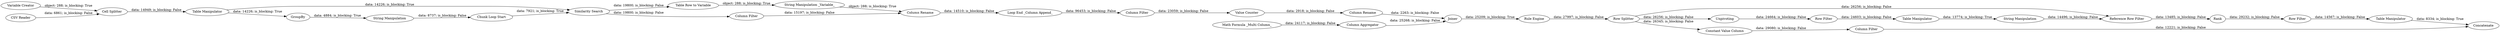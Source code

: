 digraph {
	"-4520887565806935449_31" [label=Unpivoting]
	"-4520887565806935449_42" [label="Table Manipulator"]
	"2953063490058715557_24" [label="Math Formula _Multi Column_"]
	"-4520887565806935449_32" [label="Table Manipulator"]
	"2953063490058715557_8" [label="Value Counter"]
	"-4520887565806935449_43" [label=Concatenate]
	"-4520887565806935449_28" [label="Row Splitter"]
	"-2065126637488062638_18" [label="Table Row to Variable"]
	"-4520887565806935449_38" [label="Row Filter"]
	"-2065126637488062638_17" [label="Loop End _Column Append_"]
	"-2065126637488062638_22" [label="Column Filter"]
	"-3170803665418182281_34" [label="Variable Creator"]
	"-2065126637488062638_4" [label="Table Manipulator"]
	"2953063490058715557_9" [label=Joiner]
	"2953063490058715557_23" [label="Column Rename"]
	"-2065126637488062638_5" [label="Similarity Search"]
	"-4520887565806935449_37" [label=Rank]
	"-4520887565806935449_40" [label="Constant Value Column"]
	"-2065126637488062638_21" [label="Column Rename"]
	"-4520887565806935449_36" [label="Reference Row Filter"]
	"-2065126637488062638_2" [label="Cell Splitter"]
	"-2065126637488062638_11" [label=GroupBy]
	"-4520887565806935449_35" [label="String Manipulation"]
	"-4520887565806935449_41" [label="Column Filter"]
	"-4520887565806935449_33" [label="Row Filter"]
	"-2065126637488062638_14" [label="Chunk Loop Start"]
	"-3170803665418182281_1" [label="CSV Reader"]
	"-2065126637488062638_20" [label="Column Filter"]
	"2953063490058715557_26" [label="Rule Engine"]
	"2953063490058715557_25" [label="Column Aggregator"]
	"-2065126637488062638_19" [label="String Manipulation _Variable_"]
	"-2065126637488062638_15" [label="String Manipulation"]
	"-2065126637488062638_5" -> "-2065126637488062638_20" [label="data: 19800; is_blocking: False"]
	"-2065126637488062638_20" -> "-2065126637488062638_21" [label="data: 15197; is_blocking: False"]
	"-4520887565806935449_31" -> "-4520887565806935449_33" [label="data: 24664; is_blocking: False"]
	"2953063490058715557_9" -> "2953063490058715557_26" [label="data: 25209; is_blocking: True"]
	"-4520887565806935449_36" -> "-4520887565806935449_37" [label="data: 13485; is_blocking: False"]
	"-2065126637488062638_22" -> "2953063490058715557_8" [label="data: 23059; is_blocking: False"]
	"-4520887565806935449_28" -> "-4520887565806935449_36" [label="data: 26256; is_blocking: False"]
	"2953063490058715557_23" -> "2953063490058715557_9" [label="data: 2263; is_blocking: False"]
	"-4520887565806935449_32" -> "-4520887565806935449_35" [label="data: 13774; is_blocking: True"]
	"2953063490058715557_25" -> "2953063490058715557_9" [label="data: 25268; is_blocking: False"]
	"-2065126637488062638_4" -> "-2065126637488062638_11" [label="data: 14226; is_blocking: True"]
	"-4520887565806935449_37" -> "-4520887565806935449_38" [label="data: 29232; is_blocking: False"]
	"-2065126637488062638_14" -> "-2065126637488062638_5" [label="data: 7921; is_blocking: True"]
	"2953063490058715557_8" -> "2953063490058715557_23" [label="data: 2918; is_blocking: False"]
	"-4520887565806935449_42" -> "-4520887565806935449_43" [label="data: 8334; is_blocking: True"]
	"-4520887565806935449_38" -> "-4520887565806935449_42" [label="data: 14567; is_blocking: False"]
	"-2065126637488062638_17" -> "-2065126637488062638_22" [label="data: 96453; is_blocking: False"]
	"-4520887565806935449_41" -> "-4520887565806935449_43" [label="data: 12221; is_blocking: False"]
	"-4520887565806935449_33" -> "-4520887565806935449_32" [label="data: 24603; is_blocking: False"]
	"-2065126637488062638_2" -> "-2065126637488062638_4" [label="data: 14949; is_blocking: False"]
	"-2065126637488062638_11" -> "-2065126637488062638_15" [label="data: 4884; is_blocking: True"]
	"-4520887565806935449_40" -> "-4520887565806935449_41" [label="data: 29080; is_blocking: False"]
	"-3170803665418182281_34" -> "-2065126637488062638_2" [label="object: 288; is_blocking: True"]
	"-4520887565806935449_35" -> "-4520887565806935449_36" [label="data: 14496; is_blocking: False"]
	"-2065126637488062638_18" -> "-2065126637488062638_19" [label="object: 288; is_blocking: True"]
	"-4520887565806935449_28" -> "-4520887565806935449_40" [label="data: 26345; is_blocking: False"]
	"-2065126637488062638_4" -> "-2065126637488062638_5" [label="data: 14226; is_blocking: True"]
	"-2065126637488062638_21" -> "-2065126637488062638_17" [label="data: 14510; is_blocking: False"]
	"2953063490058715557_24" -> "2953063490058715557_25" [label="data: 24117; is_blocking: False"]
	"-2065126637488062638_15" -> "-2065126637488062638_14" [label="data: 8737; is_blocking: False"]
	"2953063490058715557_26" -> "-4520887565806935449_28" [label="data: 27997; is_blocking: False"]
	"-3170803665418182281_1" -> "-2065126637488062638_2" [label="data: 6861; is_blocking: False"]
	"-2065126637488062638_5" -> "-2065126637488062638_18" [label="data: 19800; is_blocking: False"]
	"-4520887565806935449_28" -> "-4520887565806935449_31" [label="data: 26256; is_blocking: False"]
	"-2065126637488062638_19" -> "-2065126637488062638_21" [label="object: 288; is_blocking: True"]
	rankdir=LR
}
